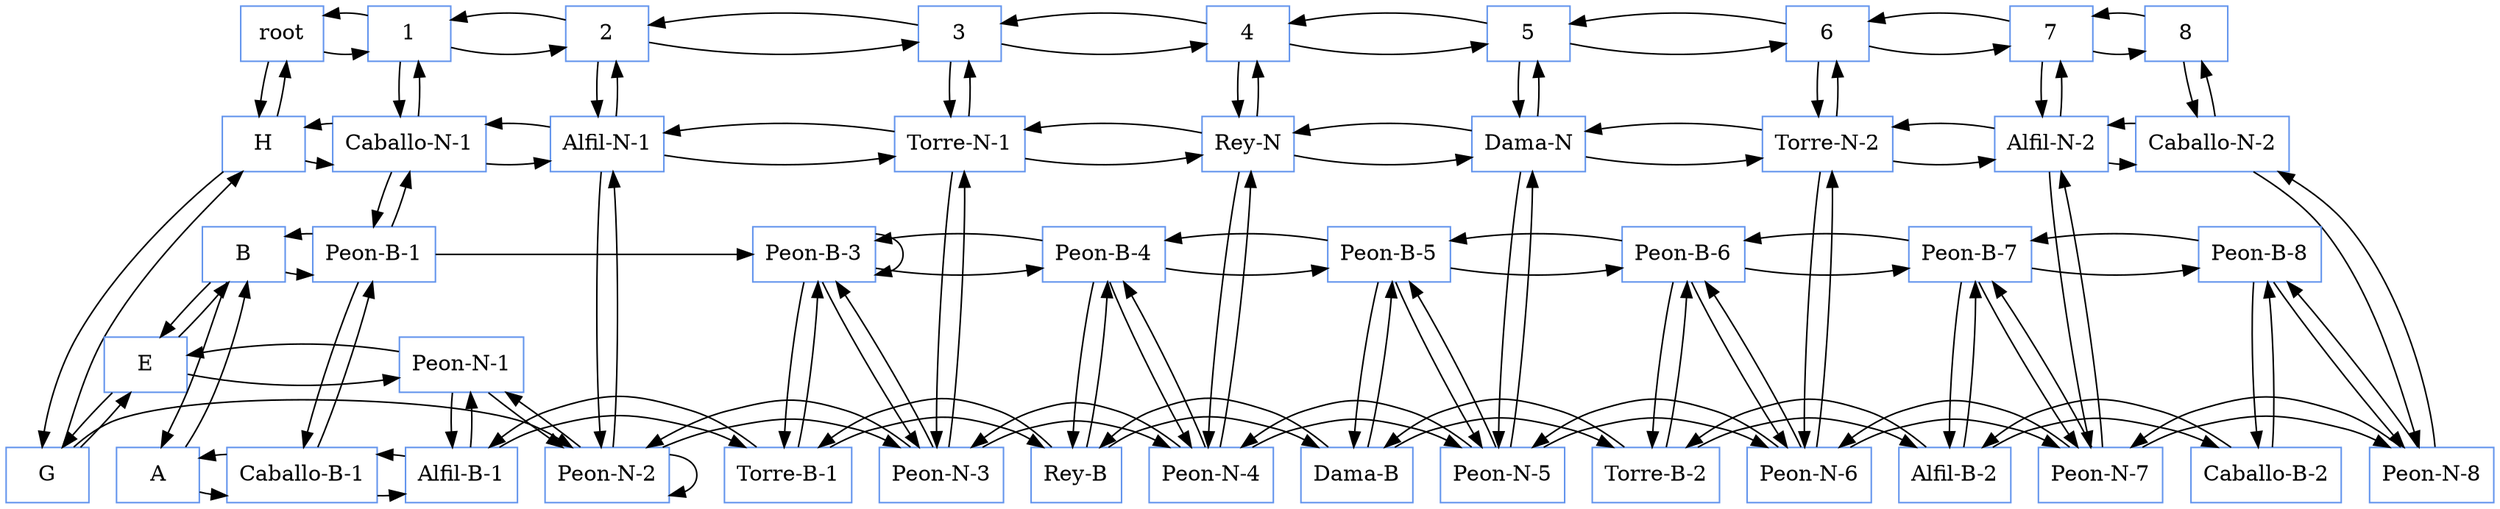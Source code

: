 digraph g {
node [shape=box, color=cornflowerblue ];
{rank=same;"root";"1";"2";"3";"4";"5";"6";"7";"8";};
"root";
{rank=same;"root";"root";"1";"2";"3";"4";"5";"6";"7";"8";};
"root"->"1";
"root"->"H";
"1"->"2";
"1"->"root";
"1"->"Caballo-N-1";
"2"->"3";
"2"->"1";
"2"->"Alfil-N-1";
"3"->"4";
"3"->"2";
"3"->"Torre-N-1";
"4"->"5";
"4"->"3";
"4"->"Rey-N";
"5"->"6";
"5"->"4";
"5"->"Dama-N";
"6"->"7";
"6"->"5";
"6"->"Torre-N-2";
"7"->"8";
"7"->"6";
"7"->"Alfil-N-2";
"8"->"7";
"8"->"Caballo-N-2";
"H";
{rank=same;"H";"H";"Caballo-N-1";"Alfil-N-1";"Torre-N-1";"Rey-N";"Dama-N";"Torre-N-2";"Alfil-N-2";"Caballo-N-2";};
"H"->"Caballo-N-1";
"H"->"G";
"H"->"root";
"Caballo-N-1"->"Alfil-N-1";
"Caballo-N-1"->"H";
"Caballo-N-1"->"Peon-B-1";
"Caballo-N-1"->"1";
"Alfil-N-1"->"Torre-N-1";
"Alfil-N-1"->"Caballo-N-1";
"Alfil-N-1"->"Peon-N-2";
"Alfil-N-1"->"2";
"Torre-N-1"->"Rey-N";
"Torre-N-1"->"Alfil-N-1";
"Torre-N-1"->"Peon-N-3";
"Torre-N-1"->"3";
"Rey-N"->"Dama-N";
"Rey-N"->"Torre-N-1";
"Rey-N"->"Peon-N-4";
"Rey-N"->"4";
"Dama-N"->"Torre-N-2";
"Dama-N"->"Rey-N";
"Dama-N"->"Peon-N-5";
"Dama-N"->"5";
"Torre-N-2"->"Alfil-N-2";
"Torre-N-2"->"Dama-N";
"Torre-N-2"->"Peon-N-6";
"Torre-N-2"->"6";
"Alfil-N-2"->"Caballo-N-2";
"Alfil-N-2"->"Torre-N-2";
"Alfil-N-2"->"Peon-N-7";
"Alfil-N-2"->"7";
"Caballo-N-2"->"Alfil-N-2";
"Caballo-N-2"->"Peon-N-8";
"Caballo-N-2"->"8";
"G";
{rank=same;"G";"G";"Peon-N-2";"Peon-N-3";"Peon-N-4";"Peon-N-5";"Peon-N-6";"Peon-N-7";"Peon-N-8";};
"G"->"Peon-N-2";
"G"->"E";
"G"->"H";
"Peon-N-2"->"Peon-N-3";
"Peon-N-2"->"Peon-N-2";
"Peon-N-2"->"Peon-N-1";
"Peon-N-2"->"Alfil-N-1";
"Peon-N-3"->"Peon-N-4";
"Peon-N-3"->"Peon-N-2";
"Peon-N-3"->"Peon-B-3";
"Peon-N-3"->"Torre-N-1";
"Peon-N-4"->"Peon-N-5";
"Peon-N-4"->"Peon-N-3";
"Peon-N-4"->"Peon-B-4";
"Peon-N-4"->"Rey-N";
"Peon-N-5"->"Peon-N-6";
"Peon-N-5"->"Peon-N-4";
"Peon-N-5"->"Peon-B-5";
"Peon-N-5"->"Dama-N";
"Peon-N-6"->"Peon-N-7";
"Peon-N-6"->"Peon-N-5";
"Peon-N-6"->"Peon-B-6";
"Peon-N-6"->"Torre-N-2";
"Peon-N-7"->"Peon-N-8";
"Peon-N-7"->"Peon-N-6";
"Peon-N-7"->"Peon-B-7";
"Peon-N-7"->"Alfil-N-2";
"Peon-N-8"->"Peon-N-7";
"Peon-N-8"->"Peon-B-8";
"Peon-N-8"->"Caballo-N-2";
"E";
{rank=same;"E";"E";"Peon-N-1";};
"E"->"Peon-N-1";
"E"->"B";
"E"->"G";
"Peon-N-1"->"E";
"Peon-N-1"->"Alfil-B-1";
"Peon-N-1"->"Peon-N-2";
"B";
{rank=same;"B";"B";"Peon-B-1";"Peon-B-3";"Peon-B-4";"Peon-B-5";"Peon-B-6";"Peon-B-7";"Peon-B-8";};
"B"->"Peon-B-1";
"B"->"A";
"B"->"E";
"Peon-B-1"->"Peon-B-3";
"Peon-B-1"->"B";
"Peon-B-1"->"Caballo-B-1";
"Peon-B-1"->"Caballo-N-1";
"Peon-B-3"->"Peon-B-4";
"Peon-B-3"->"Peon-B-3";
"Peon-B-3"->"Torre-B-1";
"Peon-B-3"->"Peon-N-3";
"Peon-B-4"->"Peon-B-5";
"Peon-B-4"->"Peon-B-3";
"Peon-B-4"->"Rey-B";
"Peon-B-4"->"Peon-N-4";
"Peon-B-5"->"Peon-B-6";
"Peon-B-5"->"Peon-B-4";
"Peon-B-5"->"Dama-B";
"Peon-B-5"->"Peon-N-5";
"Peon-B-6"->"Peon-B-7";
"Peon-B-6"->"Peon-B-5";
"Peon-B-6"->"Torre-B-2";
"Peon-B-6"->"Peon-N-6";
"Peon-B-7"->"Peon-B-8";
"Peon-B-7"->"Peon-B-6";
"Peon-B-7"->"Alfil-B-2";
"Peon-B-7"->"Peon-N-7";
"Peon-B-8"->"Peon-B-7";
"Peon-B-8"->"Caballo-B-2";
"Peon-B-8"->"Peon-N-8";
"A";
{rank=same;"A";"A";"Caballo-B-1";"Alfil-B-1";"Torre-B-1";"Rey-B";"Dama-B";"Torre-B-2";"Alfil-B-2";"Caballo-B-2";};
"A"->"Caballo-B-1";
"A"->"B";
"Caballo-B-1"->"Alfil-B-1";
"Caballo-B-1"->"A";
"Caballo-B-1"->"Peon-B-1";
"Alfil-B-1"->"Torre-B-1";
"Alfil-B-1"->"Caballo-B-1";
"Alfil-B-1"->"Peon-N-1";
"Torre-B-1"->"Rey-B";
"Torre-B-1"->"Alfil-B-1";
"Torre-B-1"->"Peon-B-3";
"Rey-B"->"Dama-B";
"Rey-B"->"Torre-B-1";
"Rey-B"->"Peon-B-4";
"Dama-B"->"Torre-B-2";
"Dama-B"->"Rey-B";
"Dama-B"->"Peon-B-5";
"Torre-B-2"->"Alfil-B-2";
"Torre-B-2"->"Dama-B";
"Torre-B-2"->"Peon-B-6";
"Alfil-B-2"->"Caballo-B-2";
"Alfil-B-2"->"Torre-B-2";
"Alfil-B-2"->"Peon-B-7";
"Caballo-B-2"->"Alfil-B-2";
"Caballo-B-2"->"Peon-B-8";
}
